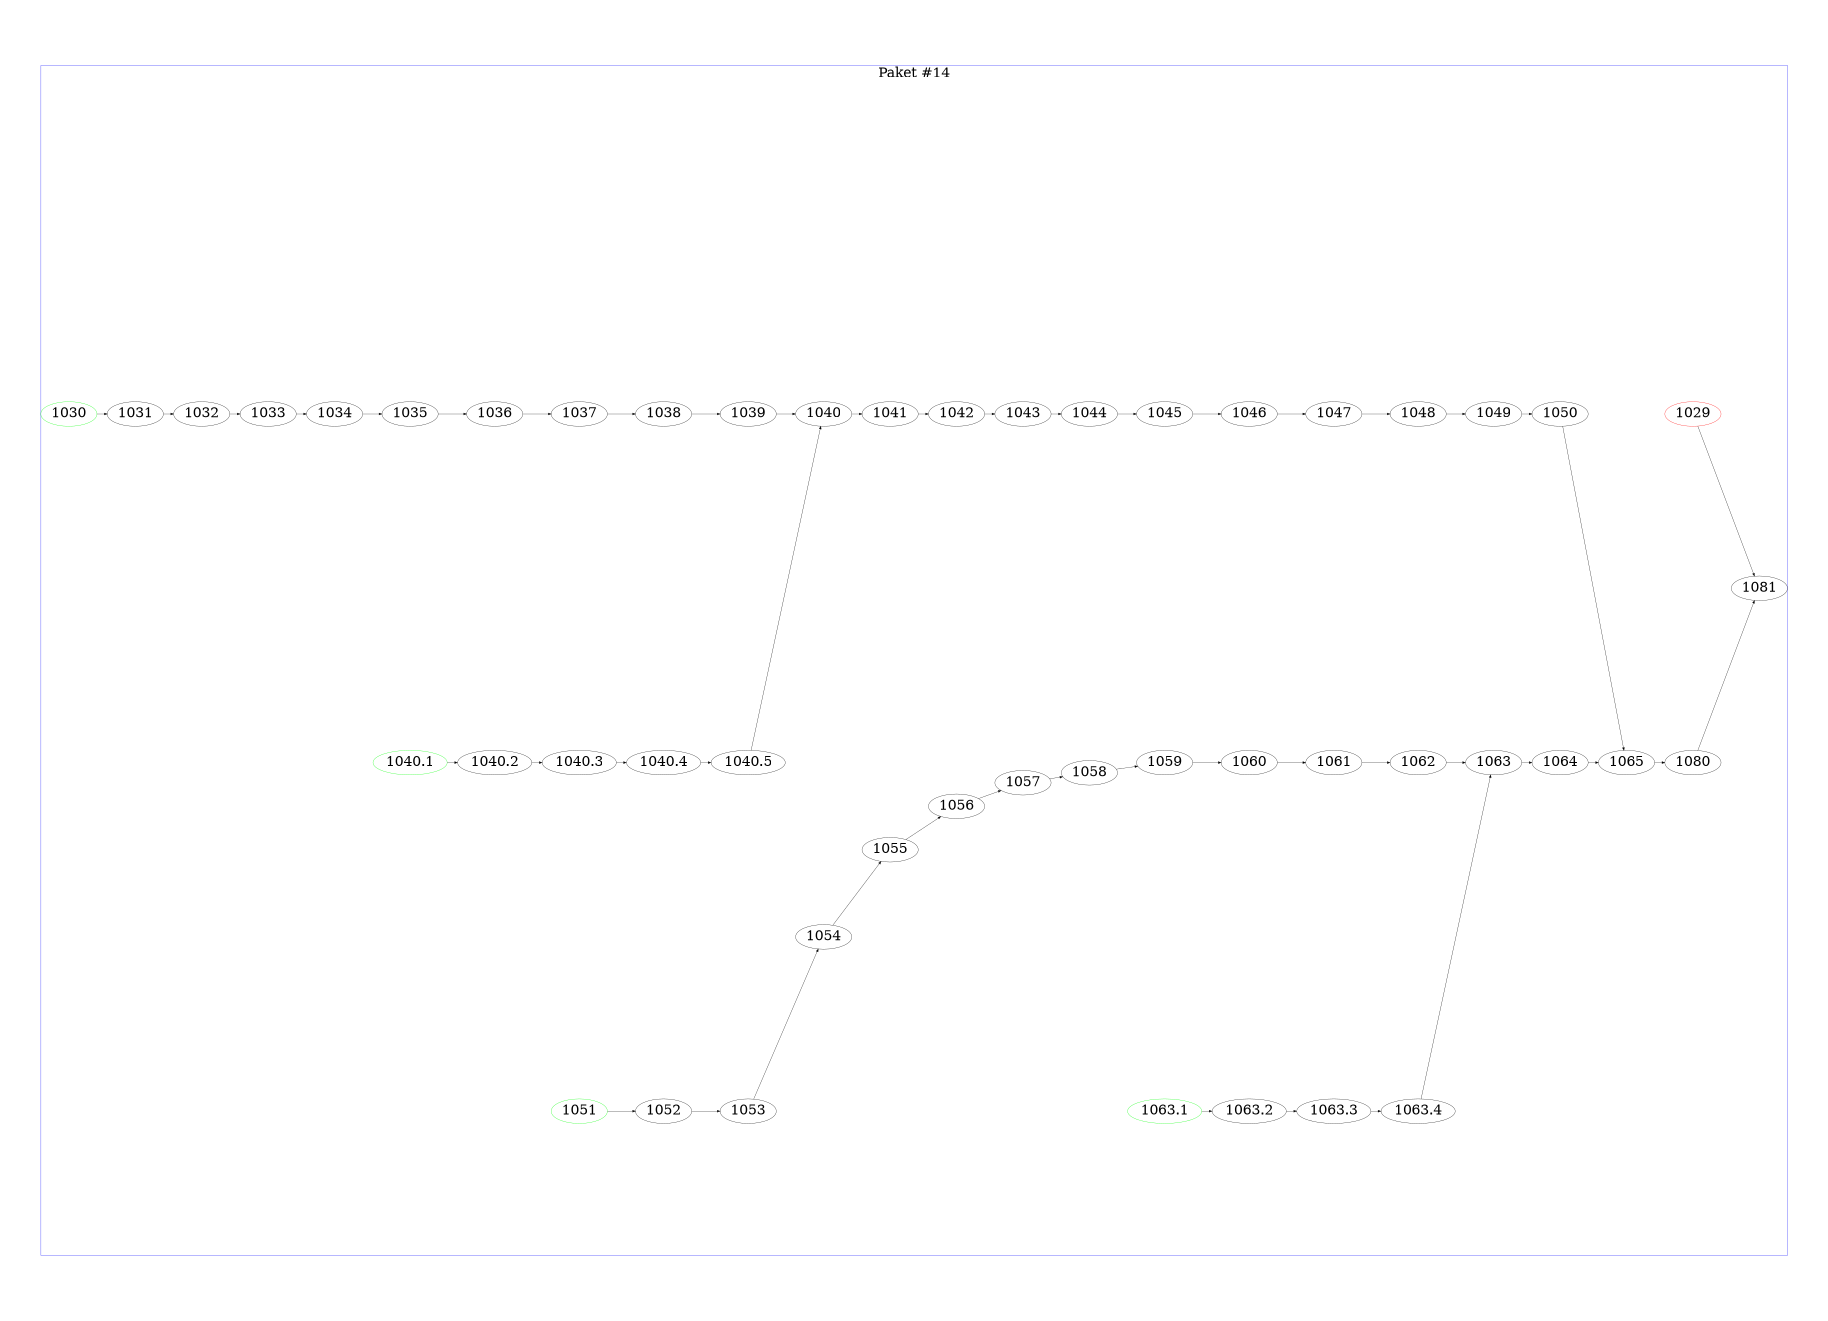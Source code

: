 digraph paket14 {
    rankdir=LR;
    ratio="fill";
    size="11.7,8.3!";
    margin=0.25;
    fontsize="48";
    node [fontsize="48"];

1029 [color=red];
1030 [color=green];
1040.1 [color=green];
1051 [color=green];
1063.1 [color=green];

    subgraph cluster_14 {
        label = "Paket #14"
        color = blue

        1029 -> 1081;
        1030 -> 1031 -> 1032 -> 1033 -> 1034 -> 1035 -> 1036 -> 1037 -> 1038 -> 1039 -> 1040;
        1040.1 -> 1040.2 -> 1040.3 -> 1040.4 -> 1040.5 -> 1040 -> 1041 -> 1042 -> 1043 -> 1044 -> 1045 -> 1046 -> 1047 -> 1048 -> 1049 -> 1050 -> 1065;
        1051 -> 1052 -> 1053 -> 1054 -> 1055 -> 1056 -> 1057 -> 1058 -> 1059 -> 1060 -> 1061 -> 1062 -> 1063;
        1063.1 -> 1063.2 -> 1063.3 -> 1063.4 -> 1063 -> 1064 -> 1065 -> 1080 -> 1081;
    }
}

